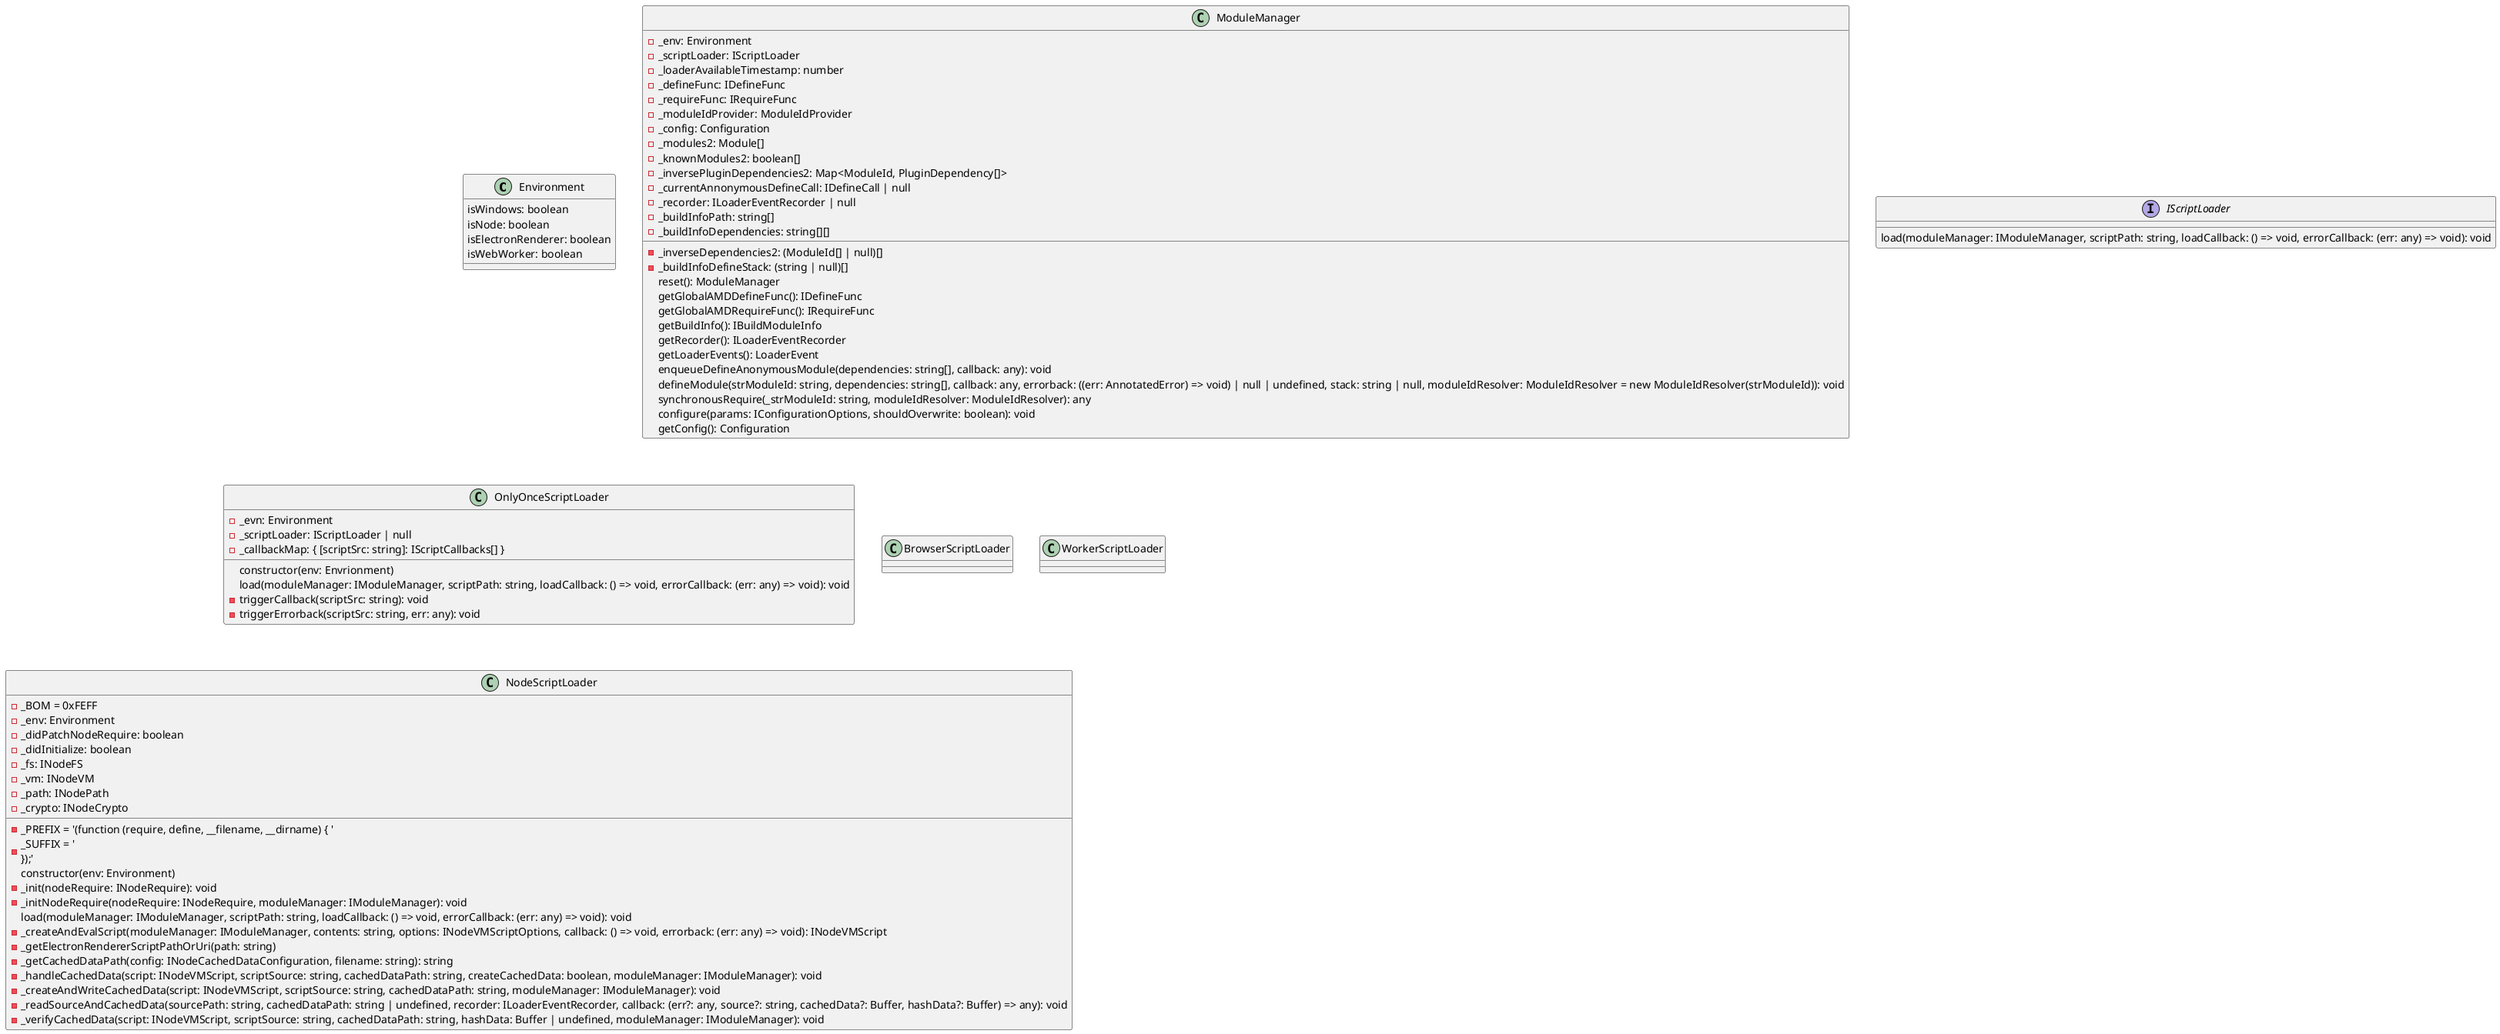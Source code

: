 @startuml vscode-loader
class Environment {
    isWindows: boolean
    isNode: boolean
    isElectronRenderer: boolean
    isWebWorker: boolean
}

class ModuleManager {
    - _env: Environment
    - _scriptLoader: IScriptLoader
    - _loaderAvailableTimestamp: number
    - _defineFunc: IDefineFunc
    - _requireFunc: IRequireFunc
    - _moduleIdProvider: ModuleIdProvider
    - _config: Configuration
    - _modules2: Module[]
    - _knownModules2: boolean[]
    - _inverseDependencies2: (ModuleId[] | null)[]
    - _inversePluginDependencies2: Map<ModuleId, PluginDependency[]>
    - _currentAnnonymousDefineCall: IDefineCall | null
    - _recorder: ILoaderEventRecorder | null
    - _buildInfoPath: string[]
    - _buildInfoDefineStack: (string | null)[]
    - _buildInfoDependencies: string[][]

    reset(): ModuleManager
    getGlobalAMDDefineFunc(): IDefineFunc
    getGlobalAMDRequireFunc(): IRequireFunc
    getBuildInfo(): IBuildModuleInfo
    getRecorder(): ILoaderEventRecorder
    getLoaderEvents(): LoaderEvent
    enqueueDefineAnonymousModule(dependencies: string[], callback: any): void
    defineModule(strModuleId: string, dependencies: string[], callback: any, errorback: ((err: AnnotatedError) => void) | null | undefined, stack: string | null, moduleIdResolver: ModuleIdResolver = new ModuleIdResolver(strModuleId)): void
    synchronousRequire(_strModuleId: string, moduleIdResolver: ModuleIdResolver): any
    configure(params: IConfigurationOptions, shouldOverwrite: boolean): void
    getConfig(): Configuration 
}

interface IScriptLoader {
    load(moduleManager: IModuleManager, scriptPath: string, loadCallback: () => void, errorCallback: (err: any) => void): void
}

class OnlyOnceScriptLoader {
    - _evn: Environment
    - _scriptLoader: IScriptLoader | null
    - _callbackMap: { [scriptSrc: string]: IScriptCallbacks[] }

    constructor(env: Envrionment)
    load(moduleManager: IModuleManager, scriptPath: string, loadCallback: () => void, errorCallback: (err: any) => void): void
    - triggerCallback(scriptSrc: string): void
    - triggerErrorback(scriptSrc: string, err: any): void
}

class BrowserScriptLoader {

}

class WorkerScriptLoader {

}

class NodeScriptLoader {
    - _BOM = 0xFEFF
    - _PREFIX = '(function (require, define, __filename, __dirname) { '
    - _SUFFIX = '\n});'
    - _env: Environment
    - _didPatchNodeRequire: boolean
    - _didInitialize: boolean
    - _fs: INodeFS
    - _vm: INodeVM
    - _path: INodePath
    - _crypto: INodeCrypto

    constructor(env: Environment)
    - _init(nodeRequire: INodeRequire): void
    - _initNodeRequire(nodeRequire: INodeRequire, moduleManager: IModuleManager): void
    load(moduleManager: IModuleManager, scriptPath: string, loadCallback: () => void, errorCallback: (err: any) => void): void
    - _createAndEvalScript(moduleManager: IModuleManager, contents: string, options: INodeVMScriptOptions, callback: () => void, errorback: (err: any) => void): INodeVMScript
    - _getElectronRendererScriptPathOrUri(path: string)
    - _getCachedDataPath(config: INodeCachedDataConfiguration, filename: string): string
    - _handleCachedData(script: INodeVMScript, scriptSource: string, cachedDataPath: string, createCachedData: boolean, moduleManager: IModuleManager): void
    - _createAndWriteCachedData(script: INodeVMScript, scriptSource: string, cachedDataPath: string, moduleManager: IModuleManager): void
    - _readSourceAndCachedData(sourcePath: string, cachedDataPath: string | undefined, recorder: ILoaderEventRecorder, callback: (err?: any, source?: string, cachedData?: Buffer, hashData?: Buffer) => any): void
    - _verifyCachedData(script: INodeVMScript, scriptSource: string, cachedDataPath: string, hashData: Buffer | undefined, moduleManager: IModuleManager): void
}
@enduml
